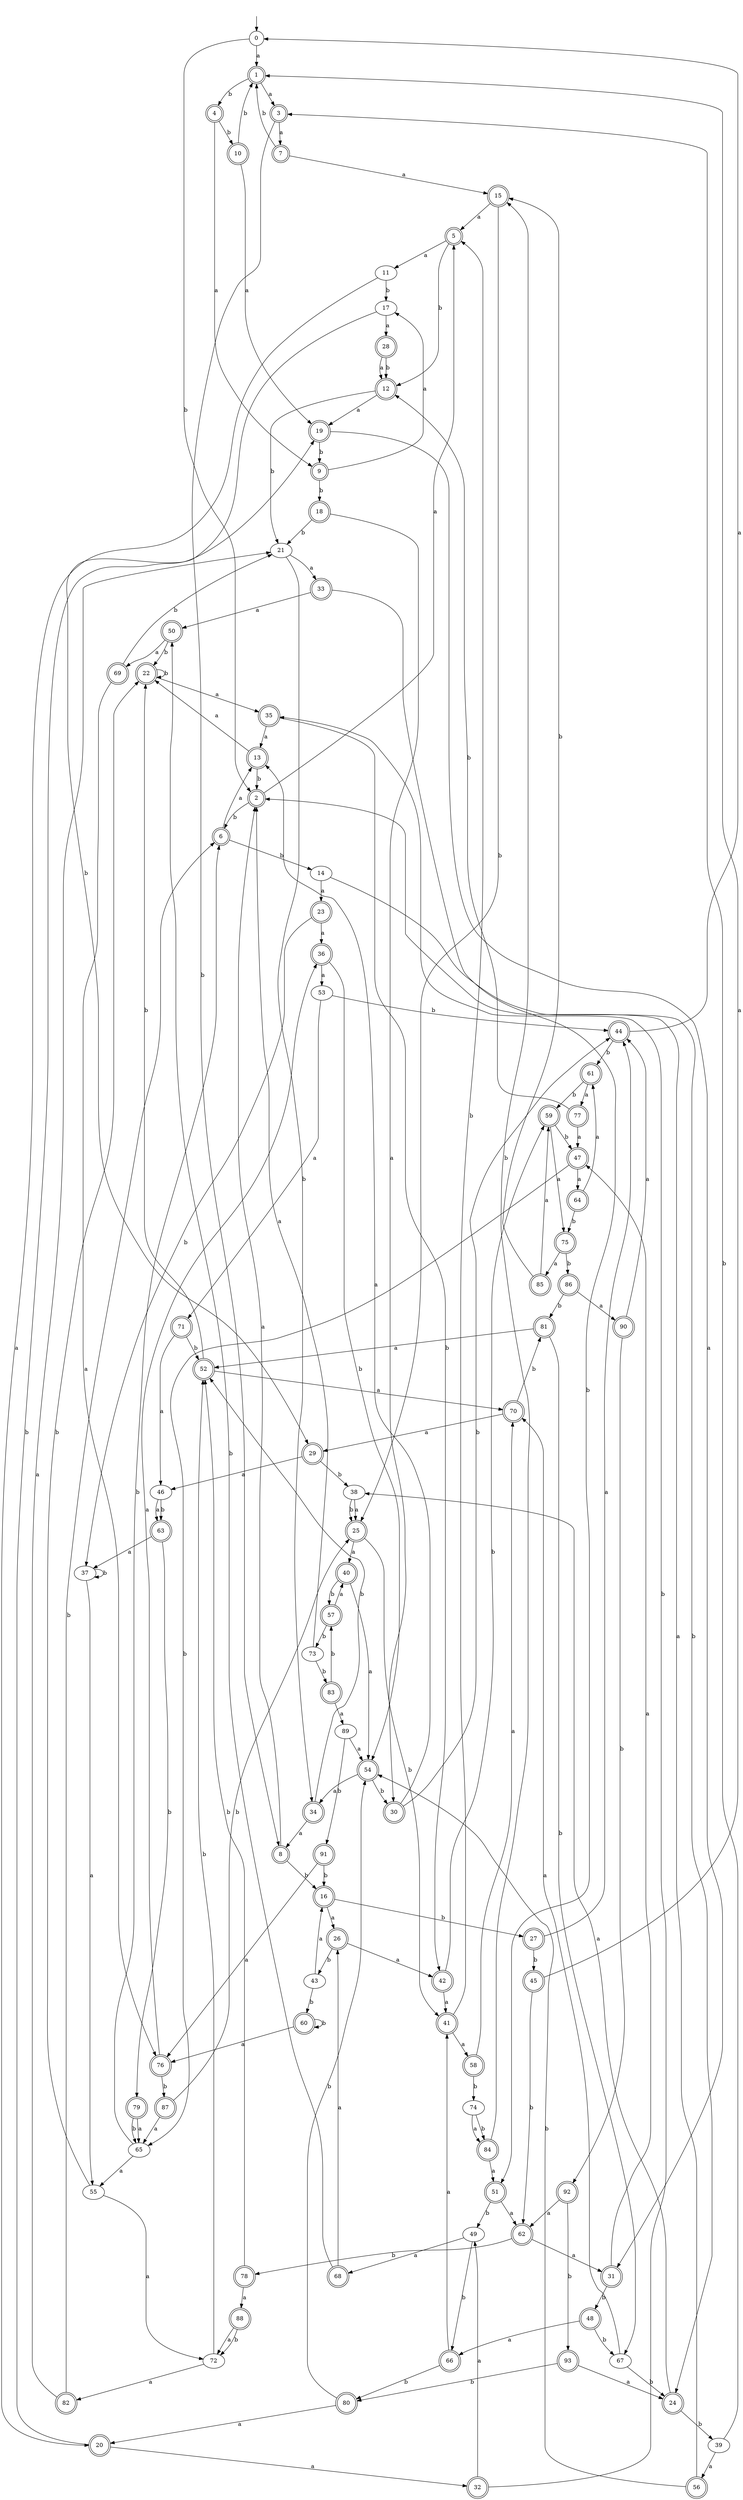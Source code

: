 digraph RandomDFA {
  __start0 [label="", shape=none];
  __start0 -> 0 [label=""];
  0 [shape=circle]
  0 -> 1 [label="a"]
  0 -> 2 [label="b"]
  1 [shape=doublecircle]
  1 -> 3 [label="a"]
  1 -> 4 [label="b"]
  2 [shape=doublecircle]
  2 -> 5 [label="a"]
  2 -> 6 [label="b"]
  3 [shape=doublecircle]
  3 -> 7 [label="a"]
  3 -> 8 [label="b"]
  4 [shape=doublecircle]
  4 -> 9 [label="a"]
  4 -> 10 [label="b"]
  5 [shape=doublecircle]
  5 -> 11 [label="a"]
  5 -> 12 [label="b"]
  6 [shape=doublecircle]
  6 -> 13 [label="a"]
  6 -> 14 [label="b"]
  7 [shape=doublecircle]
  7 -> 15 [label="a"]
  7 -> 1 [label="b"]
  8 [shape=doublecircle]
  8 -> 2 [label="a"]
  8 -> 16 [label="b"]
  9 [shape=doublecircle]
  9 -> 17 [label="a"]
  9 -> 18 [label="b"]
  10 [shape=doublecircle]
  10 -> 19 [label="a"]
  10 -> 1 [label="b"]
  11
  11 -> 20 [label="a"]
  11 -> 17 [label="b"]
  12 [shape=doublecircle]
  12 -> 19 [label="a"]
  12 -> 21 [label="b"]
  13 [shape=doublecircle]
  13 -> 22 [label="a"]
  13 -> 2 [label="b"]
  14
  14 -> 23 [label="a"]
  14 -> 24 [label="b"]
  15 [shape=doublecircle]
  15 -> 5 [label="a"]
  15 -> 25 [label="b"]
  16 [shape=doublecircle]
  16 -> 26 [label="a"]
  16 -> 27 [label="b"]
  17
  17 -> 28 [label="a"]
  17 -> 29 [label="b"]
  18 [shape=doublecircle]
  18 -> 30 [label="a"]
  18 -> 21 [label="b"]
  19 [shape=doublecircle]
  19 -> 31 [label="a"]
  19 -> 9 [label="b"]
  20 [shape=doublecircle]
  20 -> 32 [label="a"]
  20 -> 19 [label="b"]
  21
  21 -> 33 [label="a"]
  21 -> 34 [label="b"]
  22 [shape=doublecircle]
  22 -> 35 [label="a"]
  22 -> 22 [label="b"]
  23 [shape=doublecircle]
  23 -> 36 [label="a"]
  23 -> 37 [label="b"]
  24 [shape=doublecircle]
  24 -> 38 [label="a"]
  24 -> 39 [label="b"]
  25 [shape=doublecircle]
  25 -> 40 [label="a"]
  25 -> 41 [label="b"]
  26 [shape=doublecircle]
  26 -> 42 [label="a"]
  26 -> 43 [label="b"]
  27 [shape=doublecircle]
  27 -> 44 [label="a"]
  27 -> 45 [label="b"]
  28 [shape=doublecircle]
  28 -> 12 [label="a"]
  28 -> 12 [label="b"]
  29 [shape=doublecircle]
  29 -> 46 [label="a"]
  29 -> 38 [label="b"]
  30 [shape=doublecircle]
  30 -> 13 [label="a"]
  30 -> 44 [label="b"]
  31 [shape=doublecircle]
  31 -> 47 [label="a"]
  31 -> 48 [label="b"]
  32 [shape=doublecircle]
  32 -> 49 [label="a"]
  32 -> 35 [label="b"]
  33 [shape=doublecircle]
  33 -> 50 [label="a"]
  33 -> 51 [label="b"]
  34 [shape=doublecircle]
  34 -> 8 [label="a"]
  34 -> 52 [label="b"]
  35 [shape=doublecircle]
  35 -> 13 [label="a"]
  35 -> 42 [label="b"]
  36 [shape=doublecircle]
  36 -> 53 [label="a"]
  36 -> 54 [label="b"]
  37
  37 -> 55 [label="a"]
  37 -> 37 [label="b"]
  38
  38 -> 25 [label="a"]
  38 -> 25 [label="b"]
  39
  39 -> 56 [label="a"]
  39 -> 3 [label="b"]
  40 [shape=doublecircle]
  40 -> 54 [label="a"]
  40 -> 57 [label="b"]
  41 [shape=doublecircle]
  41 -> 58 [label="a"]
  41 -> 5 [label="b"]
  42 [shape=doublecircle]
  42 -> 41 [label="a"]
  42 -> 59 [label="b"]
  43
  43 -> 16 [label="a"]
  43 -> 60 [label="b"]
  44 [shape=doublecircle]
  44 -> 0 [label="a"]
  44 -> 61 [label="b"]
  45 [shape=doublecircle]
  45 -> 1 [label="a"]
  45 -> 62 [label="b"]
  46
  46 -> 63 [label="a"]
  46 -> 63 [label="b"]
  47 [shape=doublecircle]
  47 -> 64 [label="a"]
  47 -> 65 [label="b"]
  48 [shape=doublecircle]
  48 -> 66 [label="a"]
  48 -> 67 [label="b"]
  49
  49 -> 68 [label="a"]
  49 -> 66 [label="b"]
  50 [shape=doublecircle]
  50 -> 69 [label="a"]
  50 -> 22 [label="b"]
  51 [shape=doublecircle]
  51 -> 62 [label="a"]
  51 -> 49 [label="b"]
  52 [shape=doublecircle]
  52 -> 70 [label="a"]
  52 -> 22 [label="b"]
  53
  53 -> 71 [label="a"]
  53 -> 44 [label="b"]
  54 [shape=doublecircle]
  54 -> 34 [label="a"]
  54 -> 30 [label="b"]
  55
  55 -> 72 [label="a"]
  55 -> 22 [label="b"]
  56 [shape=doublecircle]
  56 -> 2 [label="a"]
  56 -> 54 [label="b"]
  57 [shape=doublecircle]
  57 -> 40 [label="a"]
  57 -> 73 [label="b"]
  58 [shape=doublecircle]
  58 -> 70 [label="a"]
  58 -> 74 [label="b"]
  59 [shape=doublecircle]
  59 -> 75 [label="a"]
  59 -> 47 [label="b"]
  60 [shape=doublecircle]
  60 -> 76 [label="a"]
  60 -> 60 [label="b"]
  61 [shape=doublecircle]
  61 -> 77 [label="a"]
  61 -> 59 [label="b"]
  62 [shape=doublecircle]
  62 -> 31 [label="a"]
  62 -> 78 [label="b"]
  63 [shape=doublecircle]
  63 -> 37 [label="a"]
  63 -> 79 [label="b"]
  64 [shape=doublecircle]
  64 -> 61 [label="a"]
  64 -> 75 [label="b"]
  65
  65 -> 55 [label="a"]
  65 -> 6 [label="b"]
  66 [shape=doublecircle]
  66 -> 41 [label="a"]
  66 -> 80 [label="b"]
  67
  67 -> 70 [label="a"]
  67 -> 24 [label="b"]
  68 [shape=doublecircle]
  68 -> 26 [label="a"]
  68 -> 50 [label="b"]
  69 [shape=doublecircle]
  69 -> 76 [label="a"]
  69 -> 21 [label="b"]
  70 [shape=doublecircle]
  70 -> 29 [label="a"]
  70 -> 81 [label="b"]
  71 [shape=doublecircle]
  71 -> 46 [label="a"]
  71 -> 52 [label="b"]
  72
  72 -> 82 [label="a"]
  72 -> 52 [label="b"]
  73
  73 -> 2 [label="a"]
  73 -> 83 [label="b"]
  74
  74 -> 84 [label="a"]
  74 -> 84 [label="b"]
  75 [shape=doublecircle]
  75 -> 85 [label="a"]
  75 -> 86 [label="b"]
  76 [shape=doublecircle]
  76 -> 36 [label="a"]
  76 -> 87 [label="b"]
  77 [shape=doublecircle]
  77 -> 47 [label="a"]
  77 -> 12 [label="b"]
  78 [shape=doublecircle]
  78 -> 88 [label="a"]
  78 -> 52 [label="b"]
  79 [shape=doublecircle]
  79 -> 65 [label="a"]
  79 -> 65 [label="b"]
  80 [shape=doublecircle]
  80 -> 20 [label="a"]
  80 -> 54 [label="b"]
  81 [shape=doublecircle]
  81 -> 52 [label="a"]
  81 -> 67 [label="b"]
  82 [shape=doublecircle]
  82 -> 21 [label="a"]
  82 -> 6 [label="b"]
  83 [shape=doublecircle]
  83 -> 89 [label="a"]
  83 -> 57 [label="b"]
  84 [shape=doublecircle]
  84 -> 51 [label="a"]
  84 -> 15 [label="b"]
  85 [shape=doublecircle]
  85 -> 59 [label="a"]
  85 -> 15 [label="b"]
  86 [shape=doublecircle]
  86 -> 90 [label="a"]
  86 -> 81 [label="b"]
  87 [shape=doublecircle]
  87 -> 65 [label="a"]
  87 -> 25 [label="b"]
  88 [shape=doublecircle]
  88 -> 72 [label="a"]
  88 -> 72 [label="b"]
  89
  89 -> 54 [label="a"]
  89 -> 91 [label="b"]
  90 [shape=doublecircle]
  90 -> 44 [label="a"]
  90 -> 92 [label="b"]
  91 [shape=doublecircle]
  91 -> 76 [label="a"]
  91 -> 16 [label="b"]
  92 [shape=doublecircle]
  92 -> 62 [label="a"]
  92 -> 93 [label="b"]
  93 [shape=doublecircle]
  93 -> 24 [label="a"]
  93 -> 80 [label="b"]
}
